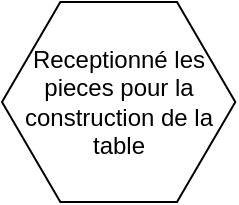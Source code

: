 <mxfile version="22.1.1" type="github">
  <diagram name="Page-1" id="b4VEQhM-kWsuh1uYvr2B">
    <mxGraphModel dx="1434" dy="790" grid="1" gridSize="10" guides="1" tooltips="1" connect="1" arrows="1" fold="1" page="1" pageScale="1" pageWidth="827" pageHeight="1169" math="0" shadow="0">
      <root>
        <mxCell id="0" />
        <mxCell id="1" parent="0" />
        <mxCell id="a4tBe4ZbVxADKD6X0eAw-1" value="Receptionné les pieces pour la construction de la table" style="shape=mxgraph.bpmn.conversation;perimeter=hexagonPerimeter2;whiteSpace=wrap;html=1;aspect=fixed;bpmnConversationType=conv;" parent="1" vertex="1">
          <mxGeometry y="140" width="116.67" height="100" as="geometry" />
        </mxCell>
      </root>
    </mxGraphModel>
  </diagram>
</mxfile>
